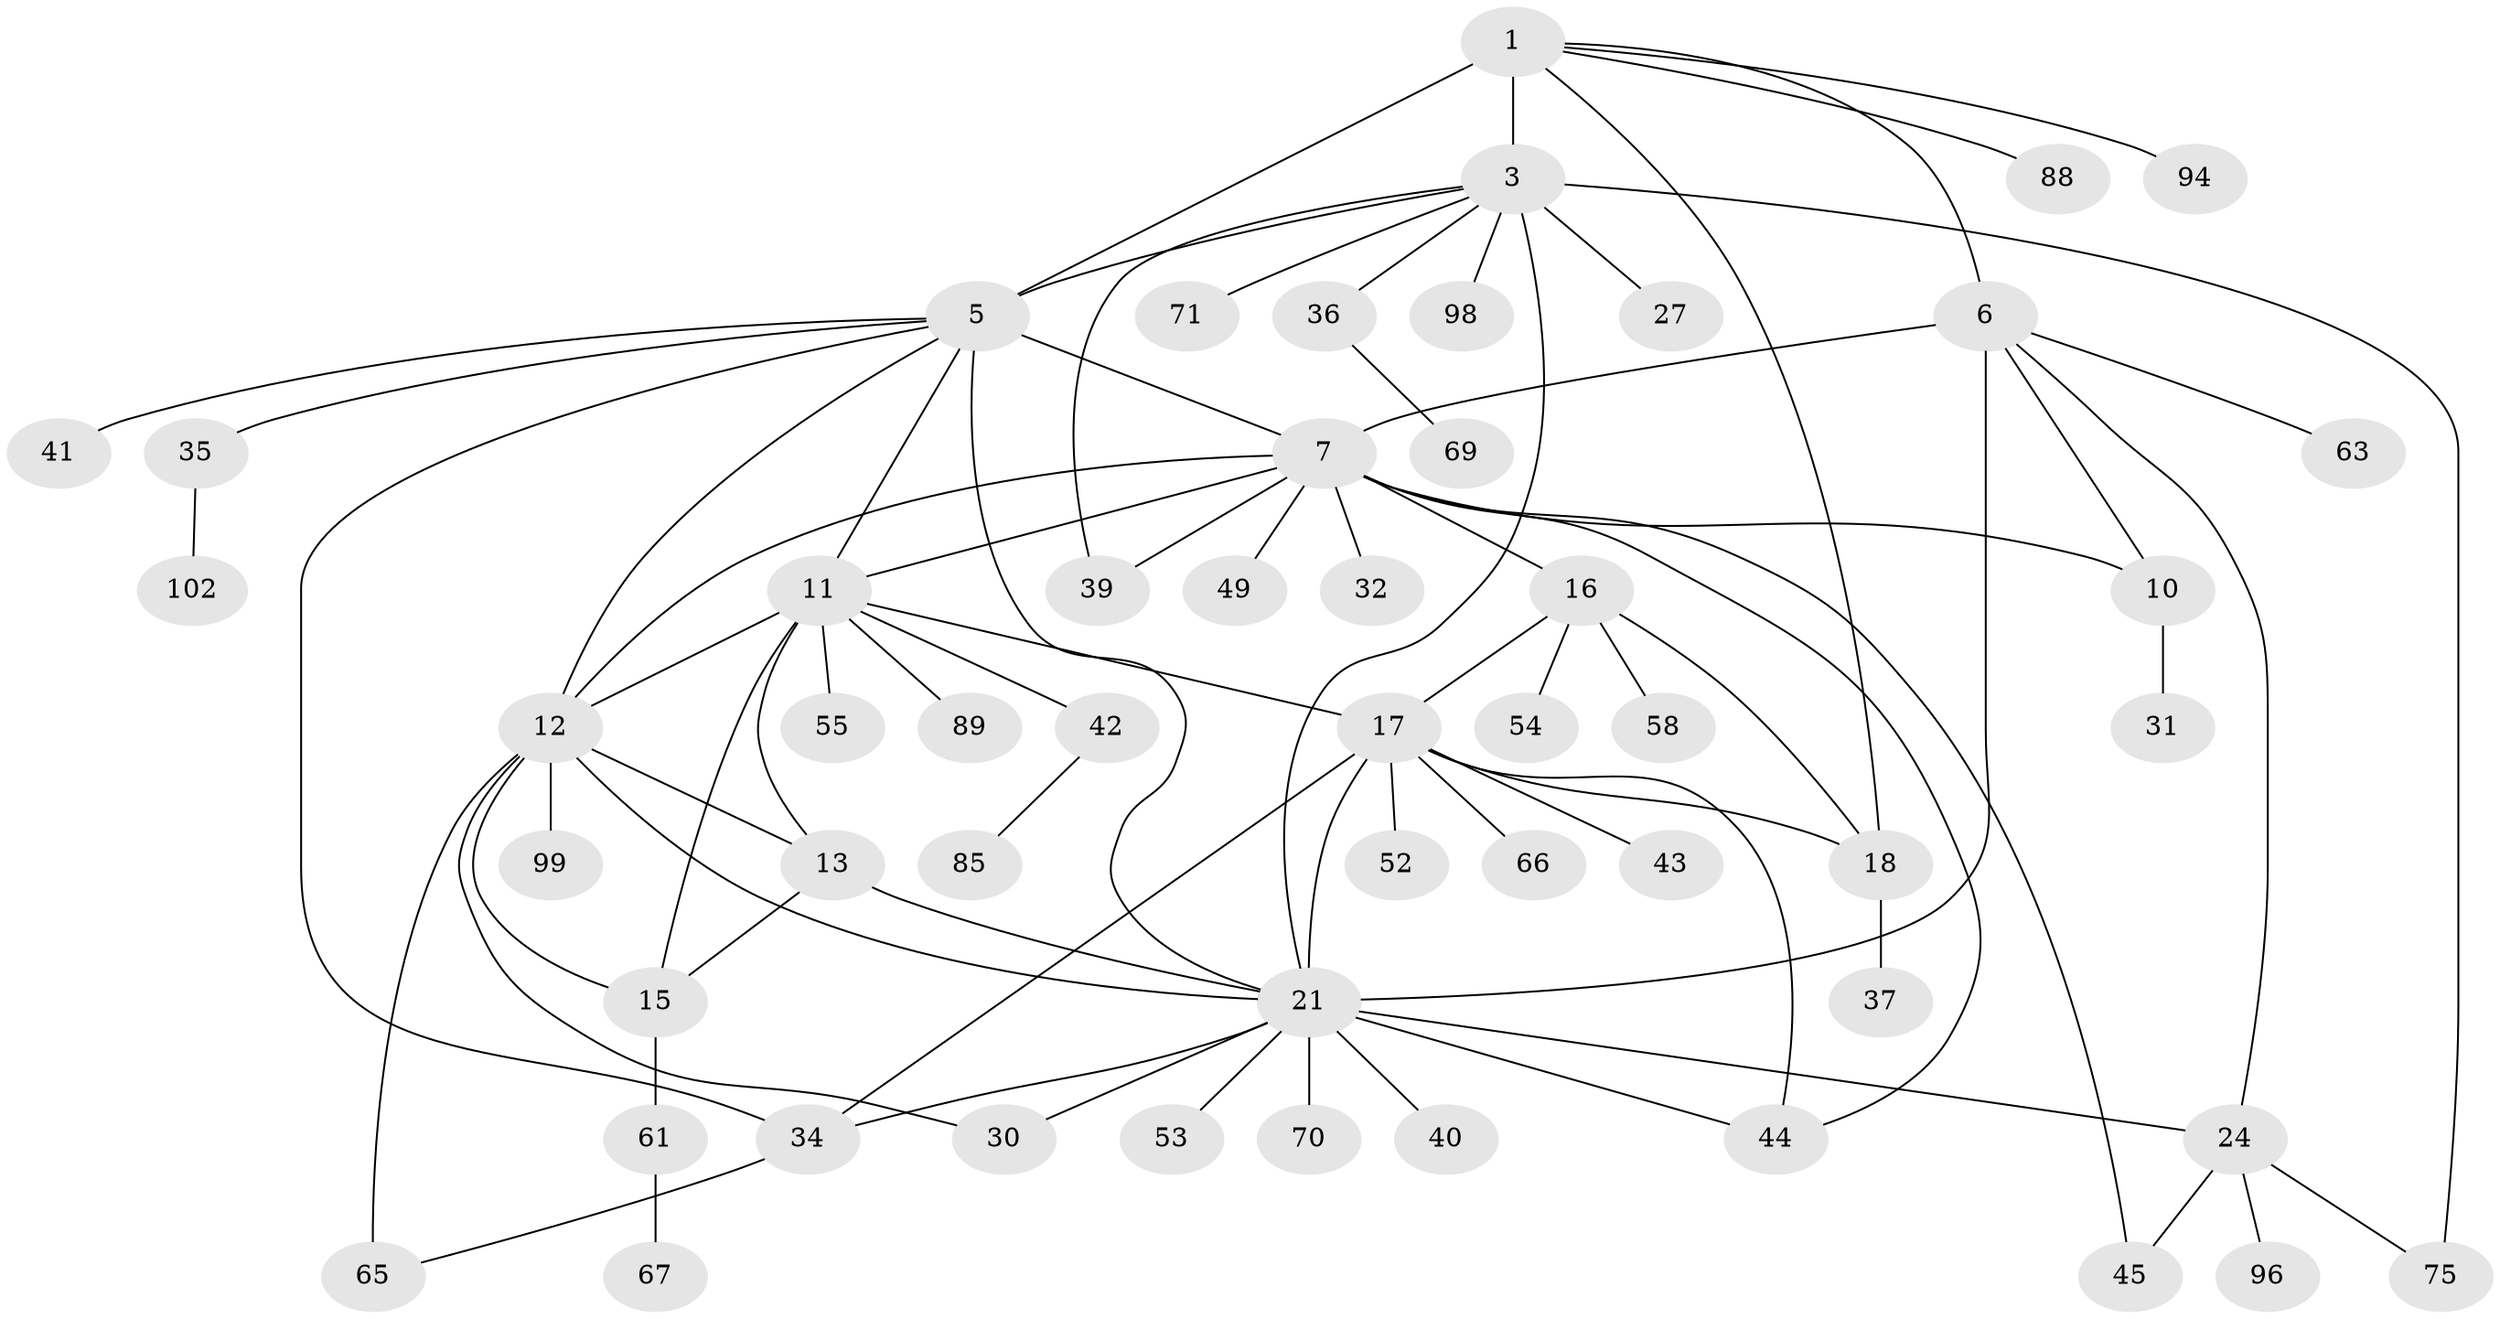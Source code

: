 // original degree distribution, {7: 0.02830188679245283, 5: 0.05660377358490566, 9: 0.04716981132075472, 15: 0.009433962264150943, 8: 0.0660377358490566, 6: 0.02830188679245283, 11: 0.018867924528301886, 2: 0.16037735849056603, 1: 0.5283018867924528, 3: 0.04716981132075472, 4: 0.009433962264150943}
// Generated by graph-tools (version 1.1) at 2025/19/03/04/25 18:19:34]
// undirected, 53 vertices, 79 edges
graph export_dot {
graph [start="1"]
  node [color=gray90,style=filled];
  1 [super="+2"];
  3 [super="+4+47+57"];
  5 [super="+79+87+77+64+59+48"];
  6 [super="+9+82"];
  7 [super="+8+51+81"];
  10 [super="+33+74"];
  11 [super="+14"];
  12;
  13;
  15 [super="+56"];
  16 [super="+106"];
  17 [super="+28+19"];
  18;
  21 [super="+60+29+22+38+50"];
  24;
  27;
  30;
  31 [super="+91"];
  32;
  34 [super="+46"];
  35;
  36;
  37;
  39;
  40;
  41;
  42 [super="+62"];
  43;
  44;
  45 [super="+72+90"];
  49 [super="+101"];
  52;
  53;
  54;
  55;
  58;
  61;
  63;
  65;
  66;
  67;
  69;
  70;
  71;
  75;
  85;
  88;
  89;
  94;
  96;
  98;
  99;
  102;
  1 -- 3 [weight=4];
  1 -- 5 [weight=2];
  1 -- 18;
  1 -- 88;
  1 -- 6;
  1 -- 94;
  3 -- 5 [weight=2];
  3 -- 27;
  3 -- 71;
  3 -- 98;
  3 -- 36;
  3 -- 21 [weight=2];
  3 -- 39;
  3 -- 75;
  5 -- 12;
  5 -- 34;
  5 -- 35;
  5 -- 41;
  5 -- 7;
  5 -- 21;
  5 -- 11;
  6 -- 7 [weight=4];
  6 -- 10 [weight=2];
  6 -- 24;
  6 -- 63;
  6 -- 21;
  7 -- 10 [weight=2];
  7 -- 16;
  7 -- 39;
  7 -- 44;
  7 -- 32;
  7 -- 12;
  7 -- 45;
  7 -- 49;
  7 -- 11;
  10 -- 31;
  11 -- 12 [weight=2];
  11 -- 13 [weight=2];
  11 -- 15 [weight=2];
  11 -- 55;
  11 -- 89;
  11 -- 42;
  11 -- 17;
  12 -- 13;
  12 -- 15;
  12 -- 30;
  12 -- 65;
  12 -- 99;
  12 -- 21 [weight=2];
  13 -- 15;
  13 -- 21;
  15 -- 61;
  16 -- 17 [weight=3];
  16 -- 18;
  16 -- 54;
  16 -- 58;
  17 -- 18 [weight=3];
  17 -- 34;
  17 -- 52;
  17 -- 66;
  17 -- 43;
  17 -- 44;
  17 -- 21;
  18 -- 37;
  21 -- 24 [weight=4];
  21 -- 53;
  21 -- 34;
  21 -- 70;
  21 -- 40;
  21 -- 30;
  21 -- 44;
  24 -- 45;
  24 -- 75;
  24 -- 96;
  34 -- 65;
  35 -- 102;
  36 -- 69;
  42 -- 85;
  61 -- 67;
}
